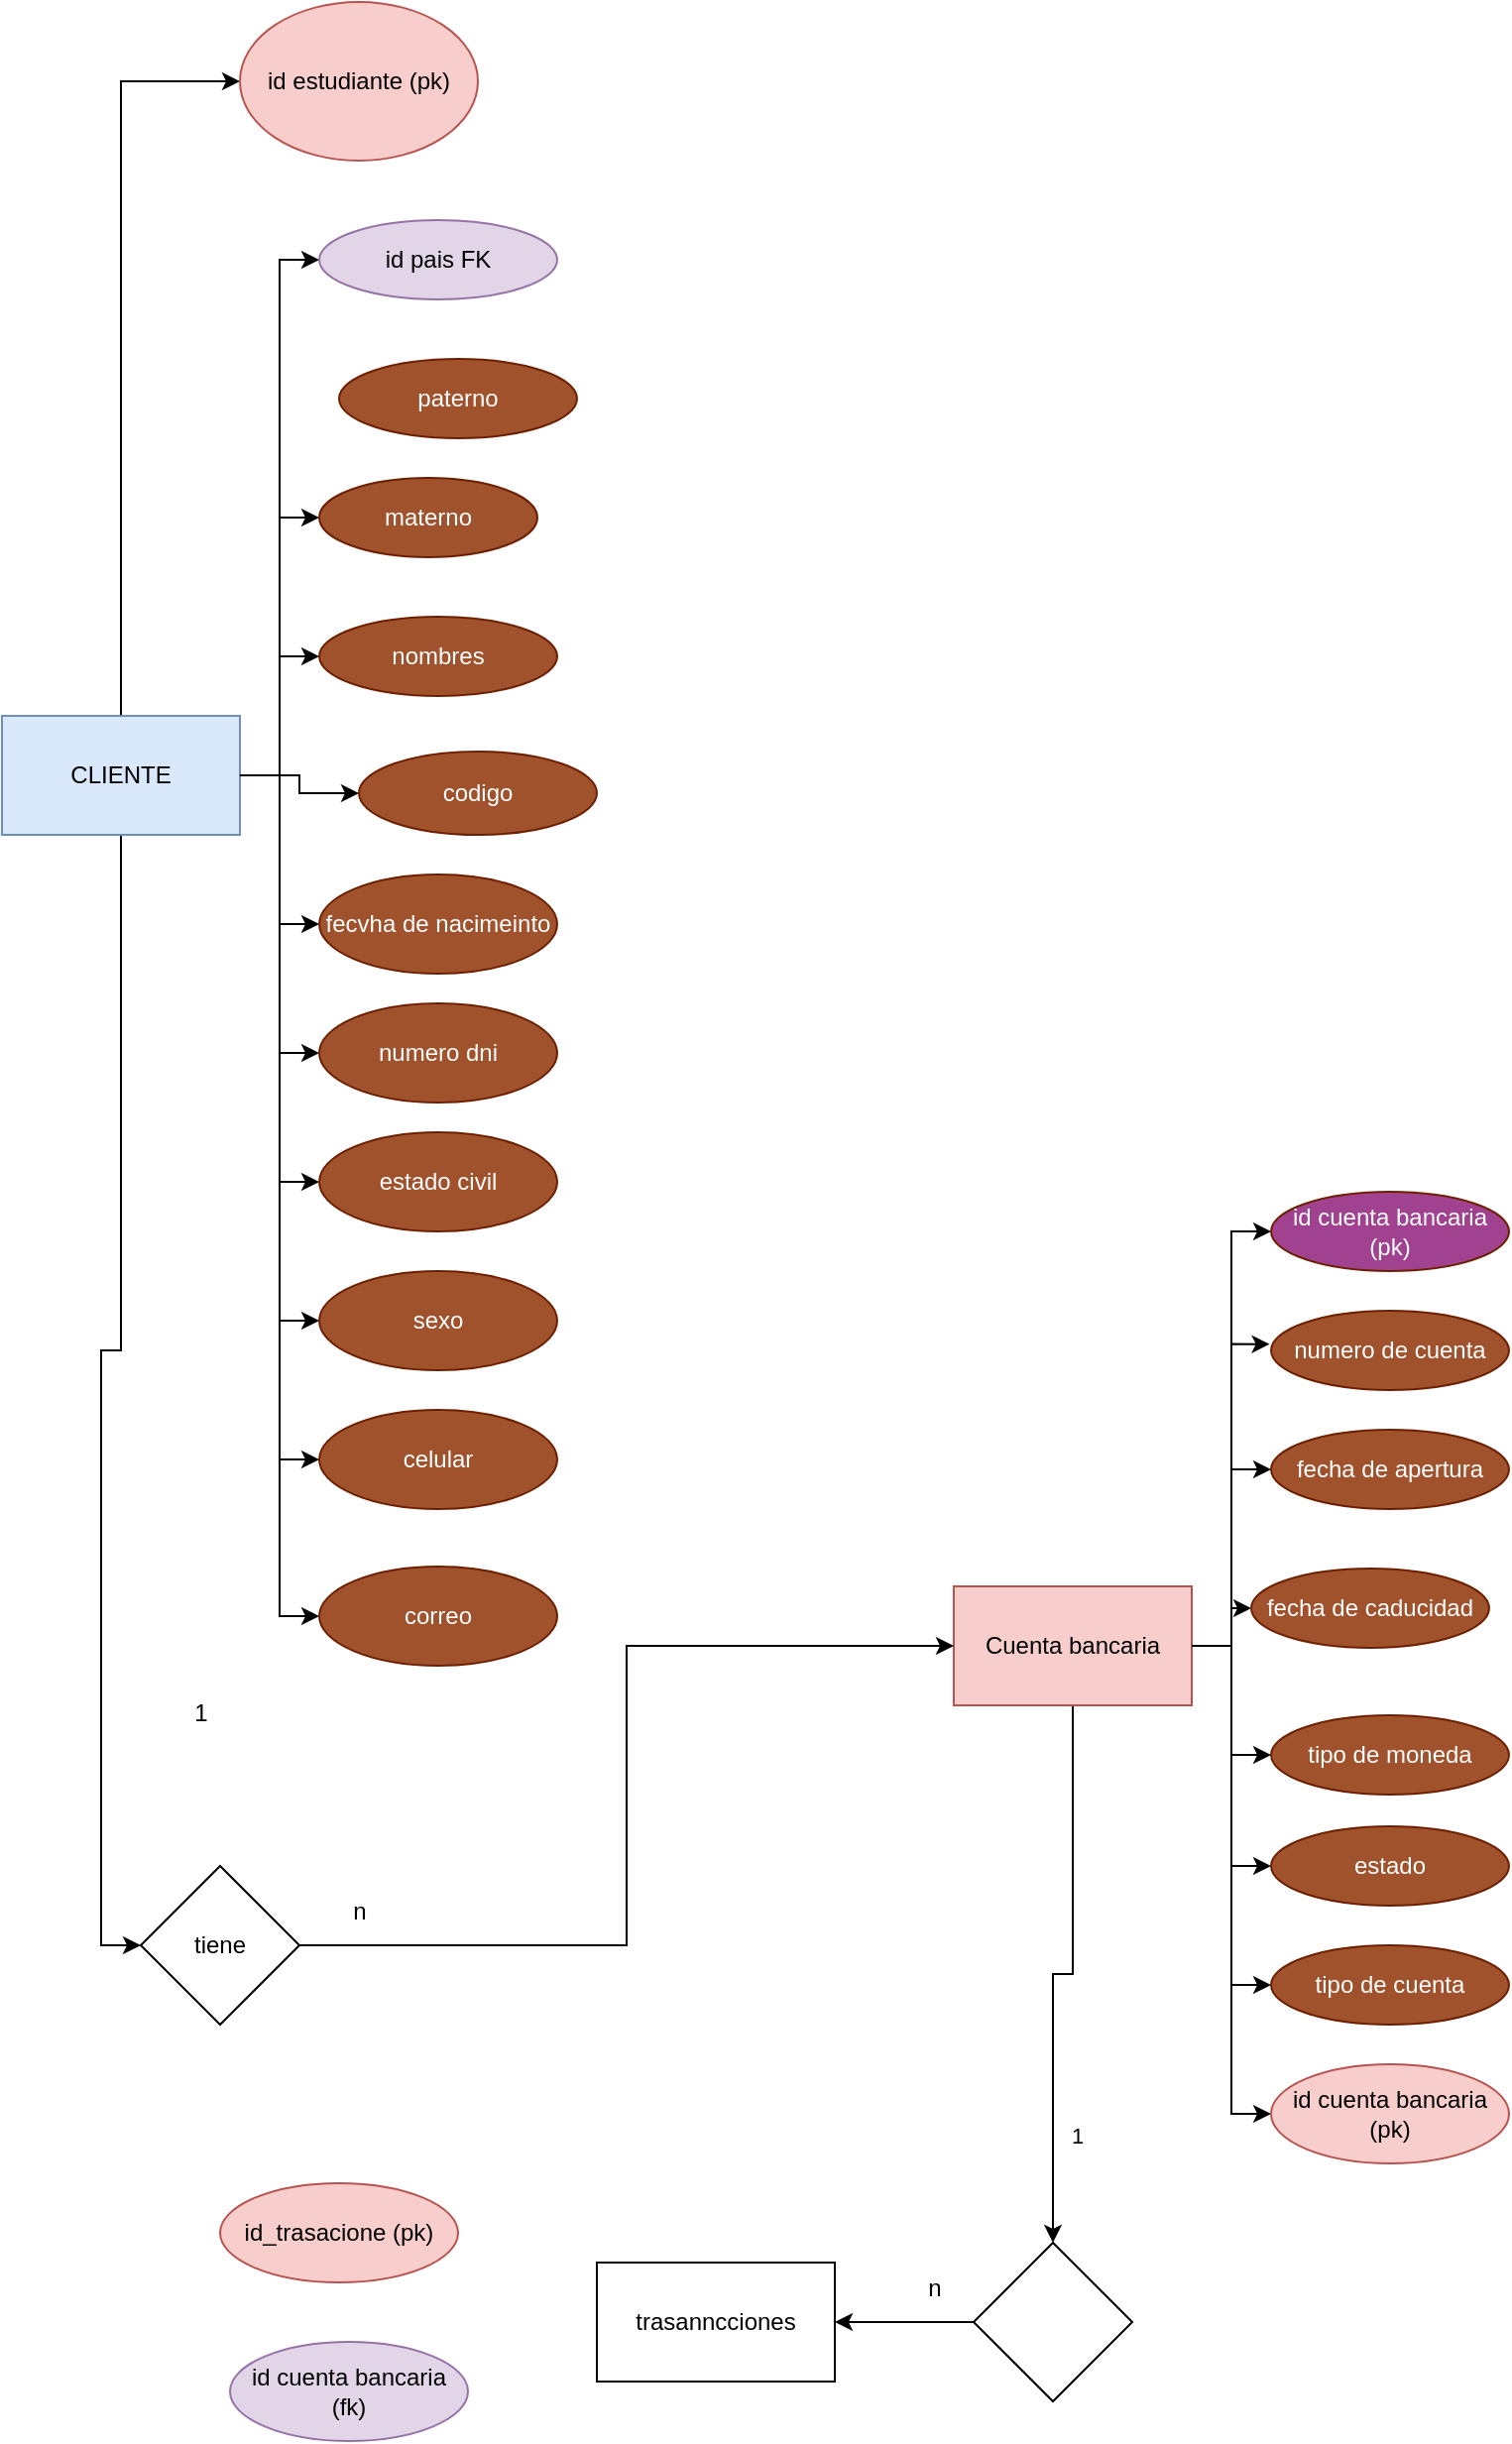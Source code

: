 <mxfile version="24.7.12">
  <diagram id="w7wUsEZg1fop-SIqu09D" name="Página-2">
    <mxGraphModel dx="344" dy="1743" grid="1" gridSize="10" guides="1" tooltips="1" connect="1" arrows="1" fold="1" page="1" pageScale="1" pageWidth="827" pageHeight="1169" math="0" shadow="0">
      <root>
        <mxCell id="0" />
        <mxCell id="1" parent="0" />
        <mxCell id="mFlMgRCsmXg9Il482fEb-3" style="edgeStyle=orthogonalEdgeStyle;rounded=0;orthogonalLoop=1;jettySize=auto;html=1;entryX=0;entryY=0.5;entryDx=0;entryDy=0;" edge="1" parent="1" source="mFlMgRCsmXg9Il482fEb-14" target="mFlMgRCsmXg9Il482fEb-20">
          <mxGeometry relative="1" as="geometry" />
        </mxCell>
        <mxCell id="mFlMgRCsmXg9Il482fEb-4" style="edgeStyle=orthogonalEdgeStyle;rounded=0;orthogonalLoop=1;jettySize=auto;html=1;entryX=0;entryY=0.5;entryDx=0;entryDy=0;" edge="1" parent="1" source="mFlMgRCsmXg9Il482fEb-14" target="mFlMgRCsmXg9Il482fEb-21">
          <mxGeometry relative="1" as="geometry" />
        </mxCell>
        <mxCell id="mFlMgRCsmXg9Il482fEb-5" style="edgeStyle=orthogonalEdgeStyle;rounded=0;orthogonalLoop=1;jettySize=auto;html=1;entryX=0;entryY=0.5;entryDx=0;entryDy=0;" edge="1" parent="1" source="mFlMgRCsmXg9Il482fEb-14" target="mFlMgRCsmXg9Il482fEb-19">
          <mxGeometry relative="1" as="geometry" />
        </mxCell>
        <mxCell id="mFlMgRCsmXg9Il482fEb-6" style="edgeStyle=orthogonalEdgeStyle;rounded=0;orthogonalLoop=1;jettySize=auto;html=1;entryX=0;entryY=0.5;entryDx=0;entryDy=0;" edge="1" parent="1" source="mFlMgRCsmXg9Il482fEb-14" target="mFlMgRCsmXg9Il482fEb-16">
          <mxGeometry relative="1" as="geometry" />
        </mxCell>
        <mxCell id="mFlMgRCsmXg9Il482fEb-7" style="edgeStyle=orthogonalEdgeStyle;rounded=0;orthogonalLoop=1;jettySize=auto;html=1;entryX=0;entryY=0.5;entryDx=0;entryDy=0;" edge="1" parent="1" source="mFlMgRCsmXg9Il482fEb-14" target="mFlMgRCsmXg9Il482fEb-22">
          <mxGeometry relative="1" as="geometry" />
        </mxCell>
        <mxCell id="mFlMgRCsmXg9Il482fEb-8" style="edgeStyle=orthogonalEdgeStyle;rounded=0;orthogonalLoop=1;jettySize=auto;html=1;entryX=0;entryY=0.5;entryDx=0;entryDy=0;" edge="1" parent="1" source="mFlMgRCsmXg9Il482fEb-14" target="mFlMgRCsmXg9Il482fEb-24">
          <mxGeometry relative="1" as="geometry" />
        </mxCell>
        <mxCell id="mFlMgRCsmXg9Il482fEb-9" style="edgeStyle=orthogonalEdgeStyle;rounded=0;orthogonalLoop=1;jettySize=auto;html=1;entryX=0;entryY=0.5;entryDx=0;entryDy=0;" edge="1" parent="1" source="mFlMgRCsmXg9Il482fEb-14" target="mFlMgRCsmXg9Il482fEb-23">
          <mxGeometry relative="1" as="geometry" />
        </mxCell>
        <mxCell id="mFlMgRCsmXg9Il482fEb-10" style="edgeStyle=orthogonalEdgeStyle;rounded=0;orthogonalLoop=1;jettySize=auto;html=1;entryX=0;entryY=0.5;entryDx=0;entryDy=0;" edge="1" parent="1" source="mFlMgRCsmXg9Il482fEb-14" target="mFlMgRCsmXg9Il482fEb-25">
          <mxGeometry relative="1" as="geometry" />
        </mxCell>
        <mxCell id="mFlMgRCsmXg9Il482fEb-11" style="edgeStyle=orthogonalEdgeStyle;rounded=0;orthogonalLoop=1;jettySize=auto;html=1;entryX=0;entryY=0.5;entryDx=0;entryDy=0;" edge="1" parent="1" source="mFlMgRCsmXg9Il482fEb-14" target="mFlMgRCsmXg9Il482fEb-15">
          <mxGeometry relative="1" as="geometry" />
        </mxCell>
        <mxCell id="mFlMgRCsmXg9Il482fEb-12" style="edgeStyle=orthogonalEdgeStyle;rounded=0;orthogonalLoop=1;jettySize=auto;html=1;entryX=0;entryY=0.5;entryDx=0;entryDy=0;" edge="1" parent="1" source="mFlMgRCsmXg9Il482fEb-14" target="mFlMgRCsmXg9Il482fEb-27">
          <mxGeometry relative="1" as="geometry">
            <mxPoint x="230" y="-180" as="targetPoint" />
          </mxGeometry>
        </mxCell>
        <mxCell id="JklPKmBWptgvGpV9EJKS-6" style="edgeStyle=orthogonalEdgeStyle;rounded=0;orthogonalLoop=1;jettySize=auto;html=1;entryX=0;entryY=0.5;entryDx=0;entryDy=0;" edge="1" parent="1" source="mFlMgRCsmXg9Il482fEb-14" target="JklPKmBWptgvGpV9EJKS-4">
          <mxGeometry relative="1" as="geometry" />
        </mxCell>
        <mxCell id="mFlMgRCsmXg9Il482fEb-14" value="&lt;div&gt;CLIENTE&lt;/div&gt;" style="rounded=0;whiteSpace=wrap;html=1;fillColor=#dae8fc;strokeColor=#6c8ebf;" vertex="1" parent="1">
          <mxGeometry x="160" y="50" width="120" height="60" as="geometry" />
        </mxCell>
        <mxCell id="mFlMgRCsmXg9Il482fEb-15" value="id estudiante (pk)" style="ellipse;whiteSpace=wrap;html=1;fillColor=#f8cecc;strokeColor=#B85450;" vertex="1" parent="1">
          <mxGeometry x="280" y="-310" width="120" height="80" as="geometry" />
        </mxCell>
        <mxCell id="mFlMgRCsmXg9Il482fEb-16" value="fecvha de nacimeinto" style="ellipse;whiteSpace=wrap;html=1;fillColor=#a0522d;strokeColor=#6D1F00;fontColor=#ffffff;" vertex="1" parent="1">
          <mxGeometry x="320" y="130" width="120" height="50" as="geometry" />
        </mxCell>
        <mxCell id="mFlMgRCsmXg9Il482fEb-17" value="celular" style="ellipse;whiteSpace=wrap;html=1;fillColor=#a0522d;strokeColor=#6D1F00;fontColor=#ffffff;" vertex="1" parent="1">
          <mxGeometry x="320" y="400" width="120" height="50" as="geometry" />
        </mxCell>
        <mxCell id="mFlMgRCsmXg9Il482fEb-18" value="tipo de moneda" style="ellipse;whiteSpace=wrap;html=1;fillColor=#a0522d;strokeColor=#6D1F00;fontColor=#ffffff;" vertex="1" parent="1">
          <mxGeometry x="800" y="554" width="120" height="40" as="geometry" />
        </mxCell>
        <mxCell id="mFlMgRCsmXg9Il482fEb-19" value="codigo" style="ellipse;whiteSpace=wrap;html=1;fillColor=#a0522d;strokeColor=#6D1F00;fontColor=#ffffff;" vertex="1" parent="1">
          <mxGeometry x="340" y="68" width="120" height="42" as="geometry" />
        </mxCell>
        <mxCell id="mFlMgRCsmXg9Il482fEb-20" value="materno" style="ellipse;whiteSpace=wrap;html=1;fillColor=#a0522d;strokeColor=#6D1F00;fontColor=#ffffff;" vertex="1" parent="1">
          <mxGeometry x="320" y="-70" width="110" height="40" as="geometry" />
        </mxCell>
        <mxCell id="mFlMgRCsmXg9Il482fEb-21" value="nombres" style="ellipse;whiteSpace=wrap;html=1;fillColor=#a0522d;strokeColor=#6D1F00;fontColor=#ffffff;" vertex="1" parent="1">
          <mxGeometry x="320" width="120" height="40" as="geometry" />
        </mxCell>
        <mxCell id="mFlMgRCsmXg9Il482fEb-22" value="numero dni" style="ellipse;whiteSpace=wrap;html=1;fillColor=#a0522d;strokeColor=#6D1F00;fontColor=#ffffff;" vertex="1" parent="1">
          <mxGeometry x="320" y="195" width="120" height="50" as="geometry" />
        </mxCell>
        <mxCell id="mFlMgRCsmXg9Il482fEb-23" value="sexo" style="ellipse;whiteSpace=wrap;html=1;fillColor=#a0522d;strokeColor=#6D1F00;fontColor=#ffffff;" vertex="1" parent="1">
          <mxGeometry x="320" y="330" width="120" height="50" as="geometry" />
        </mxCell>
        <mxCell id="mFlMgRCsmXg9Il482fEb-24" value="estado civil" style="ellipse;whiteSpace=wrap;html=1;fillColor=#a0522d;strokeColor=#6D1F00;fontColor=#ffffff;" vertex="1" parent="1">
          <mxGeometry x="320" y="260" width="120" height="50" as="geometry" />
        </mxCell>
        <mxCell id="mFlMgRCsmXg9Il482fEb-25" value="correo" style="ellipse;whiteSpace=wrap;html=1;fillColor=#a0522d;strokeColor=#6D1F00;fontColor=#ffffff;" vertex="1" parent="1">
          <mxGeometry x="320" y="479" width="120" height="50" as="geometry" />
        </mxCell>
        <mxCell id="mFlMgRCsmXg9Il482fEb-26" style="edgeStyle=orthogonalEdgeStyle;rounded=0;orthogonalLoop=1;jettySize=auto;html=1;entryX=0;entryY=0.5;entryDx=0;entryDy=0;" edge="1" parent="1" source="mFlMgRCsmXg9Il482fEb-14" target="mFlMgRCsmXg9Il482fEb-17">
          <mxGeometry relative="1" as="geometry" />
        </mxCell>
        <mxCell id="mFlMgRCsmXg9Il482fEb-27" value="id pais FK" style="ellipse;whiteSpace=wrap;html=1;fillColor=#e1d5e7;strokeColor=#9673a6;" vertex="1" parent="1">
          <mxGeometry x="320" y="-200" width="120" height="40" as="geometry" />
        </mxCell>
        <mxCell id="mFlMgRCsmXg9Il482fEb-64" style="edgeStyle=orthogonalEdgeStyle;rounded=0;orthogonalLoop=1;jettySize=auto;html=1;entryX=0;entryY=0.5;entryDx=0;entryDy=0;" edge="1" parent="1" source="mFlMgRCsmXg9Il482fEb-29" target="mFlMgRCsmXg9Il482fEb-59">
          <mxGeometry relative="1" as="geometry" />
        </mxCell>
        <mxCell id="mFlMgRCsmXg9Il482fEb-65" style="edgeStyle=orthogonalEdgeStyle;rounded=0;orthogonalLoop=1;jettySize=auto;html=1;entryX=0;entryY=0.5;entryDx=0;entryDy=0;" edge="1" parent="1" source="mFlMgRCsmXg9Il482fEb-29" target="mFlMgRCsmXg9Il482fEb-60">
          <mxGeometry relative="1" as="geometry" />
        </mxCell>
        <mxCell id="mFlMgRCsmXg9Il482fEb-67" style="edgeStyle=orthogonalEdgeStyle;rounded=0;orthogonalLoop=1;jettySize=auto;html=1;entryX=0;entryY=0.5;entryDx=0;entryDy=0;" edge="1" parent="1" source="mFlMgRCsmXg9Il482fEb-29" target="mFlMgRCsmXg9Il482fEb-62">
          <mxGeometry relative="1" as="geometry" />
        </mxCell>
        <mxCell id="mFlMgRCsmXg9Il482fEb-68" style="edgeStyle=orthogonalEdgeStyle;rounded=0;orthogonalLoop=1;jettySize=auto;html=1;entryX=0;entryY=0.5;entryDx=0;entryDy=0;" edge="1" parent="1" source="mFlMgRCsmXg9Il482fEb-29" target="mFlMgRCsmXg9Il482fEb-61">
          <mxGeometry relative="1" as="geometry" />
        </mxCell>
        <mxCell id="JklPKmBWptgvGpV9EJKS-2" style="edgeStyle=orthogonalEdgeStyle;rounded=0;orthogonalLoop=1;jettySize=auto;html=1;entryX=0;entryY=0.5;entryDx=0;entryDy=0;" edge="1" parent="1" source="mFlMgRCsmXg9Il482fEb-29" target="JklPKmBWptgvGpV9EJKS-1">
          <mxGeometry relative="1" as="geometry" />
        </mxCell>
        <mxCell id="JklPKmBWptgvGpV9EJKS-3" style="edgeStyle=orthogonalEdgeStyle;rounded=0;orthogonalLoop=1;jettySize=auto;html=1;entryX=0;entryY=0.5;entryDx=0;entryDy=0;" edge="1" parent="1" source="mFlMgRCsmXg9Il482fEb-29" target="mFlMgRCsmXg9Il482fEb-69">
          <mxGeometry relative="1" as="geometry" />
        </mxCell>
        <mxCell id="JklPKmBWptgvGpV9EJKS-8" style="edgeStyle=orthogonalEdgeStyle;rounded=0;orthogonalLoop=1;jettySize=auto;html=1;" edge="1" parent="1" source="mFlMgRCsmXg9Il482fEb-29" target="JklPKmBWptgvGpV9EJKS-9">
          <mxGeometry relative="1" as="geometry">
            <mxPoint x="690" y="830" as="targetPoint" />
          </mxGeometry>
        </mxCell>
        <mxCell id="JklPKmBWptgvGpV9EJKS-14" value="1" style="edgeLabel;html=1;align=center;verticalAlign=middle;resizable=0;points=[];" vertex="1" connectable="0" parent="JklPKmBWptgvGpV9EJKS-8">
          <mxGeometry x="0.621" y="12" relative="1" as="geometry">
            <mxPoint y="-1" as="offset" />
          </mxGeometry>
        </mxCell>
        <mxCell id="mFlMgRCsmXg9Il482fEb-29" value="Cuenta bancaria" style="rounded=0;whiteSpace=wrap;html=1;fillColor=#f8cecc;strokeColor=#b85450;" vertex="1" parent="1">
          <mxGeometry x="640" y="489" width="120" height="60" as="geometry" />
        </mxCell>
        <mxCell id="mFlMgRCsmXg9Il482fEb-57" value="paterno" style="ellipse;whiteSpace=wrap;html=1;fillColor=#a0522d;strokeColor=#6D1F00;fontColor=#ffffff;" vertex="1" parent="1">
          <mxGeometry x="330" y="-130" width="120" height="40" as="geometry" />
        </mxCell>
        <mxCell id="mFlMgRCsmXg9Il482fEb-58" value="numero de cuenta" style="ellipse;whiteSpace=wrap;html=1;fillColor=#a0522d;strokeColor=#6D1F00;fontColor=#ffffff;" vertex="1" parent="1">
          <mxGeometry x="800" y="350" width="120" height="40" as="geometry" />
        </mxCell>
        <mxCell id="mFlMgRCsmXg9Il482fEb-59" value="fecha de apertura" style="ellipse;whiteSpace=wrap;html=1;fillColor=#a0522d;strokeColor=#6D1F00;fontColor=#ffffff;" vertex="1" parent="1">
          <mxGeometry x="800" y="410" width="120" height="40" as="geometry" />
        </mxCell>
        <mxCell id="mFlMgRCsmXg9Il482fEb-60" value="fecha de caducidad" style="ellipse;whiteSpace=wrap;html=1;fillColor=#a0522d;strokeColor=#6D1F00;fontColor=#ffffff;" vertex="1" parent="1">
          <mxGeometry x="790" y="480" width="120" height="40" as="geometry" />
        </mxCell>
        <mxCell id="mFlMgRCsmXg9Il482fEb-61" value="tipo de cuenta" style="ellipse;whiteSpace=wrap;html=1;fillColor=#a0522d;strokeColor=#6D1F00;fontColor=#ffffff;" vertex="1" parent="1">
          <mxGeometry x="800" y="670" width="120" height="40" as="geometry" />
        </mxCell>
        <mxCell id="mFlMgRCsmXg9Il482fEb-62" value="estado" style="ellipse;whiteSpace=wrap;html=1;fillColor=#a0522d;strokeColor=#6D1F00;fontColor=#ffffff;" vertex="1" parent="1">
          <mxGeometry x="800" y="610" width="120" height="40" as="geometry" />
        </mxCell>
        <mxCell id="mFlMgRCsmXg9Il482fEb-63" style="edgeStyle=orthogonalEdgeStyle;rounded=0;orthogonalLoop=1;jettySize=auto;html=1;entryX=-0.006;entryY=0.421;entryDx=0;entryDy=0;entryPerimeter=0;" edge="1" parent="1" source="mFlMgRCsmXg9Il482fEb-29" target="mFlMgRCsmXg9Il482fEb-58">
          <mxGeometry relative="1" as="geometry" />
        </mxCell>
        <mxCell id="mFlMgRCsmXg9Il482fEb-66" style="edgeStyle=orthogonalEdgeStyle;rounded=0;orthogonalLoop=1;jettySize=auto;html=1;entryX=0;entryY=0.5;entryDx=0;entryDy=0;" edge="1" parent="1" source="mFlMgRCsmXg9Il482fEb-29" target="mFlMgRCsmXg9Il482fEb-18">
          <mxGeometry relative="1" as="geometry" />
        </mxCell>
        <mxCell id="mFlMgRCsmXg9Il482fEb-69" value="id cuenta bancaria (pk)" style="ellipse;whiteSpace=wrap;html=1;fillColor=#A04290;strokeColor=#6D1F00;fontColor=#ffffff;" vertex="1" parent="1">
          <mxGeometry x="800" y="290" width="120" height="40" as="geometry" />
        </mxCell>
        <mxCell id="JklPKmBWptgvGpV9EJKS-1" value="id cuenta bancaria (pk)" style="ellipse;whiteSpace=wrap;html=1;fillColor=#f8cecc;strokeColor=#b85450;" vertex="1" parent="1">
          <mxGeometry x="800" y="730" width="120" height="50" as="geometry" />
        </mxCell>
        <mxCell id="JklPKmBWptgvGpV9EJKS-7" style="edgeStyle=orthogonalEdgeStyle;rounded=0;orthogonalLoop=1;jettySize=auto;html=1;entryX=0;entryY=0.5;entryDx=0;entryDy=0;" edge="1" parent="1" source="JklPKmBWptgvGpV9EJKS-4" target="mFlMgRCsmXg9Il482fEb-29">
          <mxGeometry relative="1" as="geometry" />
        </mxCell>
        <mxCell id="JklPKmBWptgvGpV9EJKS-4" value="tiene" style="rhombus;whiteSpace=wrap;html=1;" vertex="1" parent="1">
          <mxGeometry x="230" y="630" width="80" height="80" as="geometry" />
        </mxCell>
        <mxCell id="JklPKmBWptgvGpV9EJKS-11" value="" style="edgeStyle=orthogonalEdgeStyle;rounded=0;orthogonalLoop=1;jettySize=auto;html=1;" edge="1" parent="1" source="JklPKmBWptgvGpV9EJKS-9" target="JklPKmBWptgvGpV9EJKS-10">
          <mxGeometry relative="1" as="geometry" />
        </mxCell>
        <mxCell id="JklPKmBWptgvGpV9EJKS-9" value="" style="rhombus;whiteSpace=wrap;html=1;" vertex="1" parent="1">
          <mxGeometry x="650" y="820" width="80" height="80" as="geometry" />
        </mxCell>
        <mxCell id="JklPKmBWptgvGpV9EJKS-10" value="trasanncciones" style="whiteSpace=wrap;html=1;" vertex="1" parent="1">
          <mxGeometry x="460" y="830" width="120" height="60" as="geometry" />
        </mxCell>
        <mxCell id="JklPKmBWptgvGpV9EJKS-12" value="1" style="text;html=1;align=center;verticalAlign=middle;resizable=0;points=[];autosize=1;strokeColor=none;fillColor=none;" vertex="1" parent="1">
          <mxGeometry x="245" y="538" width="30" height="30" as="geometry" />
        </mxCell>
        <mxCell id="JklPKmBWptgvGpV9EJKS-13" value="n" style="text;html=1;align=center;verticalAlign=middle;resizable=0;points=[];autosize=1;strokeColor=none;fillColor=none;" vertex="1" parent="1">
          <mxGeometry x="325" y="638" width="30" height="30" as="geometry" />
        </mxCell>
        <mxCell id="JklPKmBWptgvGpV9EJKS-15" value="n" style="text;html=1;align=center;verticalAlign=middle;resizable=0;points=[];autosize=1;strokeColor=none;fillColor=none;" vertex="1" parent="1">
          <mxGeometry x="615" y="828" width="30" height="30" as="geometry" />
        </mxCell>
        <mxCell id="JklPKmBWptgvGpV9EJKS-16" value="id_trasacione (pk)" style="ellipse;whiteSpace=wrap;html=1;fillColor=#f8cecc;strokeColor=#b85450;" vertex="1" parent="1">
          <mxGeometry x="270" y="790" width="120" height="50" as="geometry" />
        </mxCell>
        <mxCell id="JklPKmBWptgvGpV9EJKS-17" value="id cuenta bancaria (fk)" style="ellipse;whiteSpace=wrap;html=1;fillColor=#e1d5e7;strokeColor=#9673a6;" vertex="1" parent="1">
          <mxGeometry x="275" y="870" width="120" height="50" as="geometry" />
        </mxCell>
      </root>
    </mxGraphModel>
  </diagram>
</mxfile>
